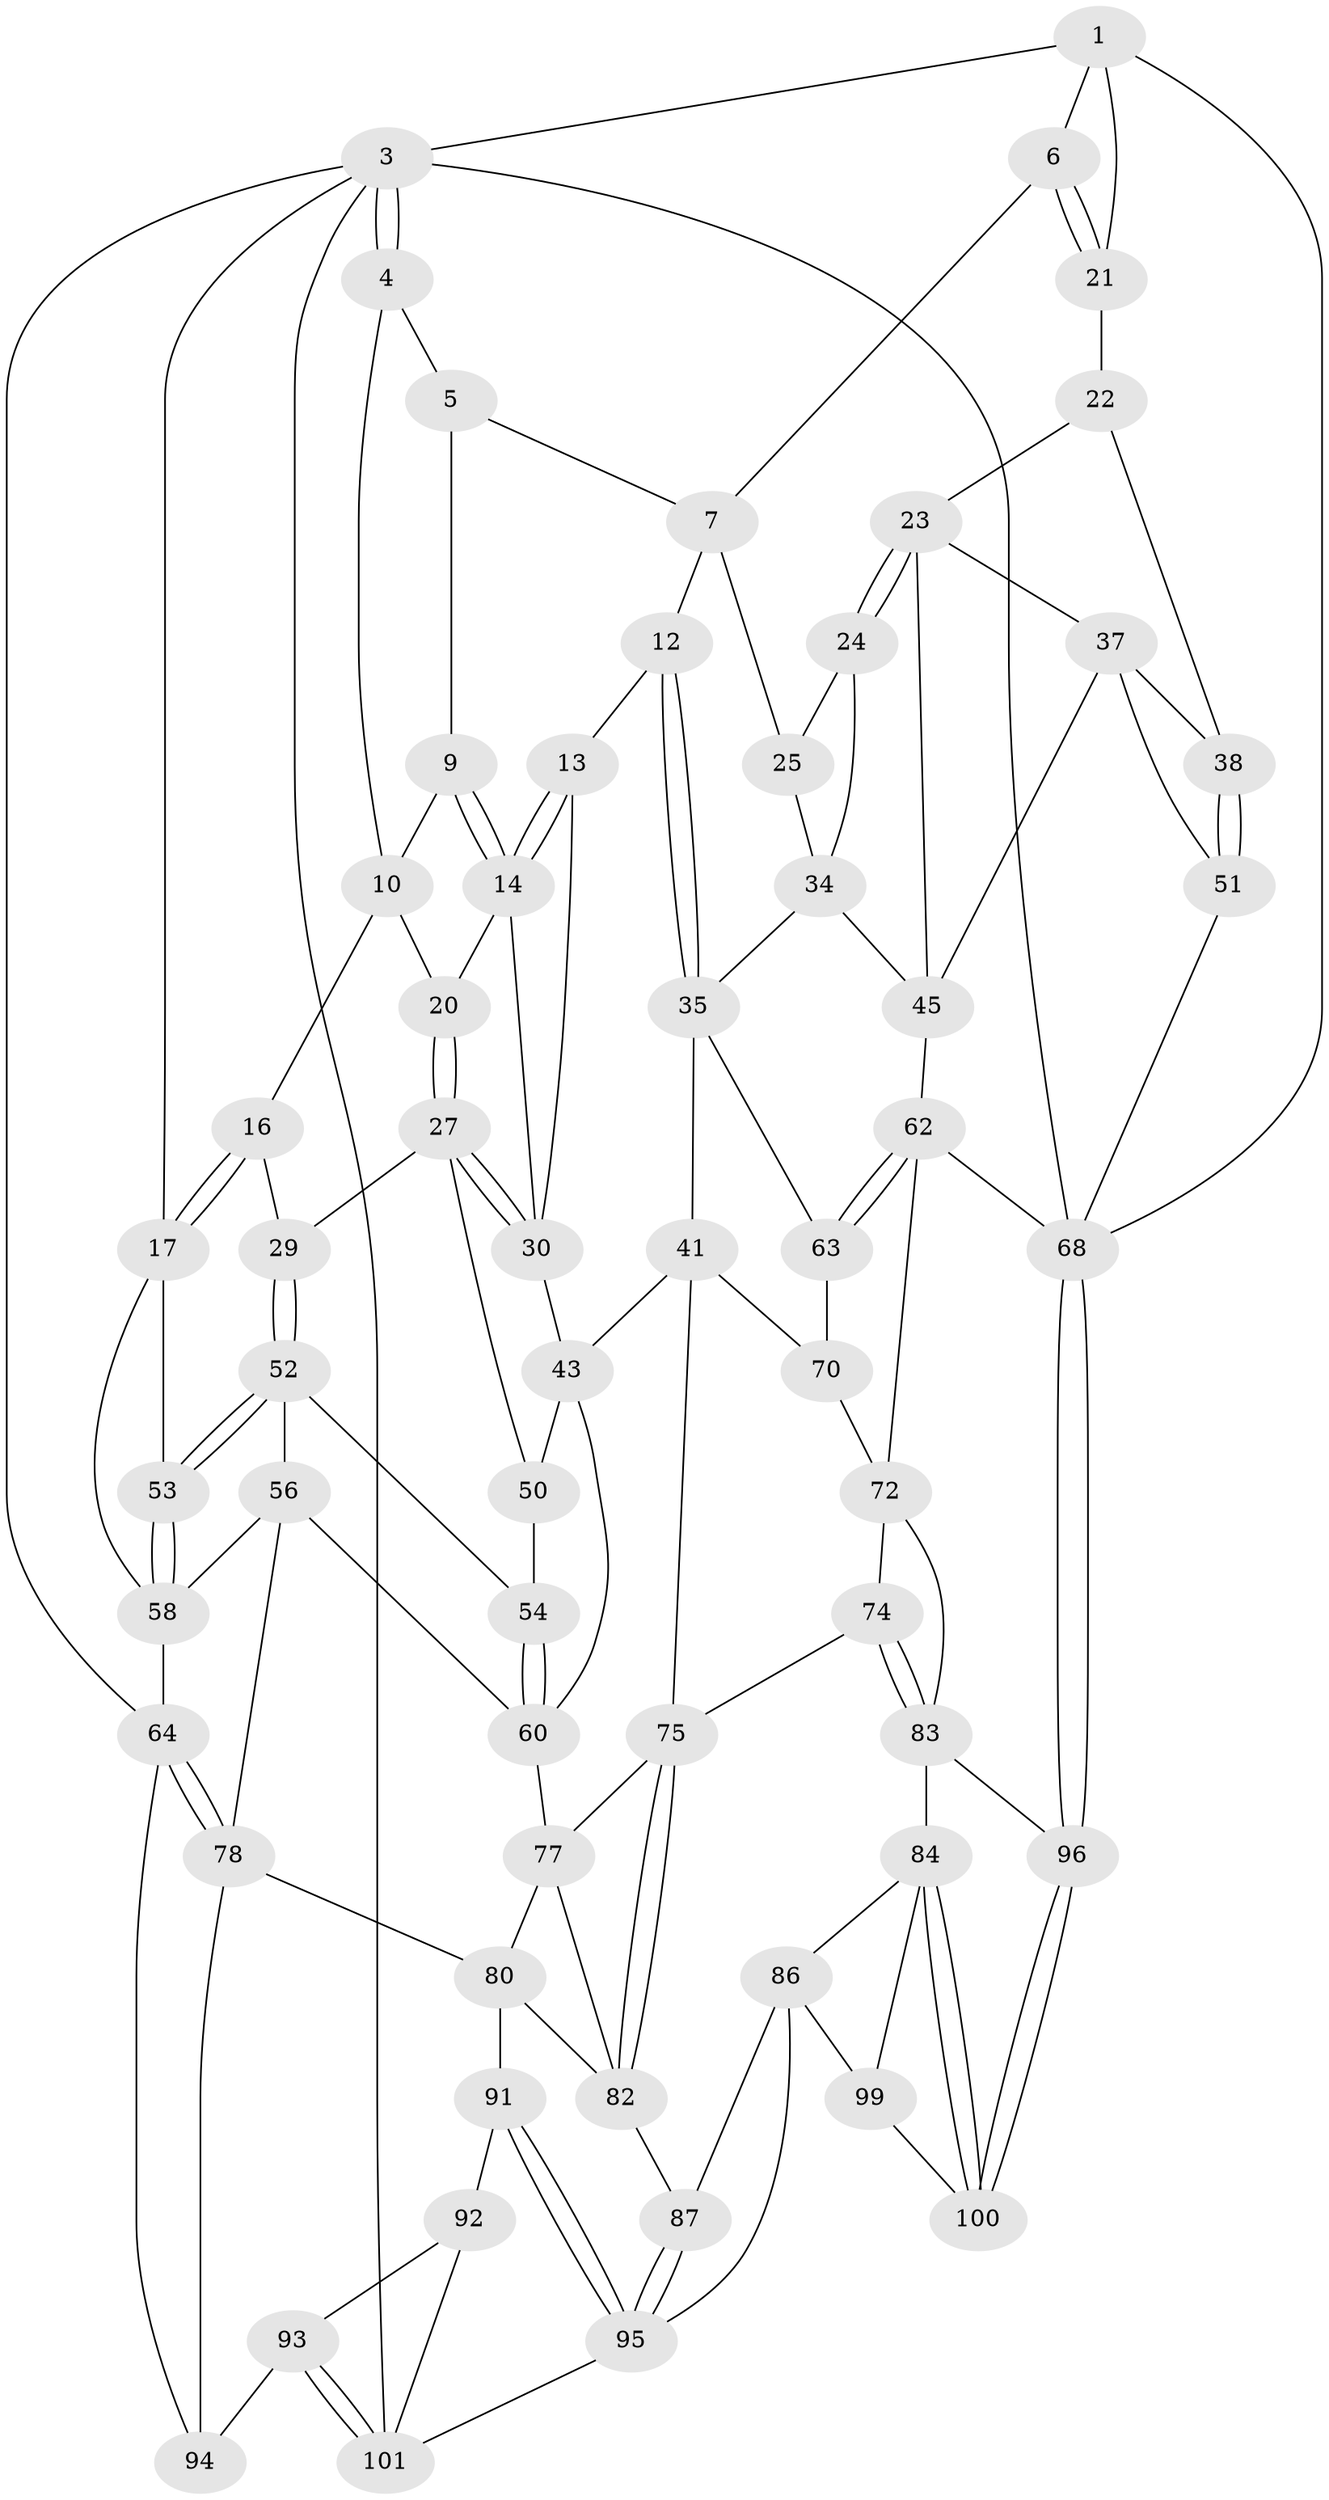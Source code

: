 // original degree distribution, {3: 0.0196078431372549, 6: 0.24509803921568626, 5: 0.47058823529411764, 4: 0.2647058823529412}
// Generated by graph-tools (version 1.1) at 2025/38/02/21/25 10:38:58]
// undirected, 62 vertices, 135 edges
graph export_dot {
graph [start="1"]
  node [color=gray90,style=filled];
  1 [pos="+1+0",super="+2"];
  3 [pos="+0+0",super="+66"];
  4 [pos="+0.2283669680802908+0"];
  5 [pos="+0.6321038759661828+0",super="+8"];
  6 [pos="+0.7802646326972372+0.182481670315591"];
  7 [pos="+0.7780475052233965+0.181264878797819",super="+11"];
  9 [pos="+0.5305341474795628+0.193200984448718"];
  10 [pos="+0.3307602296093509+0.13218088330882458",super="+15"];
  12 [pos="+0.5787008729751508+0.34044857051805166"];
  13 [pos="+0.5550414048735028+0.3283983092568782"];
  14 [pos="+0.5356457250027649+0.2843419573028762",super="+19"];
  16 [pos="+0.1810296373708791+0.31388318729011366"];
  17 [pos="+0+0.16964205591153872",super="+18"];
  20 [pos="+0.30614400634556926+0.2383238492089231"];
  21 [pos="+0.80402365394704+0.2032980208970299",super="+26"];
  22 [pos="+0.8164404965052356+0.22001772288261084",super="+32"];
  23 [pos="+0.8177939308462329+0.2772390474344178",super="+36"];
  24 [pos="+0.7790330257795798+0.33453032490855533",super="+47"];
  25 [pos="+0.5944198902890995+0.33686291063610785",super="+33"];
  27 [pos="+0.3090745277470862+0.40376013993763915",super="+28"];
  29 [pos="+0.1931519240929727+0.43166514054722066"];
  30 [pos="+0.418522733784932+0.41512050212142876",super="+31"];
  34 [pos="+0.6737220263839164+0.46525470834493743",super="+46"];
  35 [pos="+0.6228607862928229+0.4796595846765934",super="+40"];
  37 [pos="+0.9332162824525696+0.38005054746011485",super="+48"];
  38 [pos="+0.9924474571714277+0.39611575608862765",super="+39"];
  41 [pos="+0.47970764695514945+0.5792959111145702",super="+42"];
  43 [pos="+0.47322849954376917+0.5793990294965905",super="+44"];
  45 [pos="+0.8294668585494127+0.5531435981634686",super="+49"];
  50 [pos="+0.3385830482188886+0.49069078887889134"];
  51 [pos="+0.9163032985967955+0.5704418443857537",super="+67"];
  52 [pos="+0.18780462161109954+0.44609848889420495",super="+55"];
  53 [pos="+0.14545442175993803+0.4672866563457421"];
  54 [pos="+0.255978789906559+0.5160068888559373"];
  56 [pos="+0.1884688554061899+0.6502151500009302",super="+57"];
  58 [pos="+0.020779093463057036+0.5896665837614088",super="+59"];
  60 [pos="+0.26369187729097454+0.5840108471927813",super="+61"];
  62 [pos="+0.8386131717107951+0.5981861973411661",super="+71"];
  63 [pos="+0.7179074835856003+0.6236730784685416"];
  64 [pos="+0+0.7710558141925243",super="+65"];
  68 [pos="+1+1",super="+69"];
  70 [pos="+0.6918482629292882+0.6423176170052678"];
  72 [pos="+0.8016015027026141+0.8171755553412785",super="+73"];
  74 [pos="+0.6245734470129245+0.7589975223477251"];
  75 [pos="+0.47021854836502935+0.6944357164990091",super="+76"];
  77 [pos="+0.2268493297952984+0.6704934305138355",super="+79"];
  78 [pos="+0.12402525701920529+0.7811281764815906",super="+81"];
  80 [pos="+0.2745842037424429+0.7831880395447539",super="+90"];
  82 [pos="+0.45802154066411166+0.715246863179087",super="+88"];
  83 [pos="+0.6076132707701377+0.888501056560991",super="+89"];
  84 [pos="+0.605721060172155+0.8894164479869495",super="+85"];
  86 [pos="+0.5015186994827449+0.8737408897084712",super="+97"];
  87 [pos="+0.472969035002936+0.8574945768460648"];
  91 [pos="+0.3593535124984724+0.9394392334784993"];
  92 [pos="+0.2185578289984722+0.9059077001657657"];
  93 [pos="+0.2006479394938643+0.8912746438618285"];
  94 [pos="+0.19147191614313414+0.8638631582277299"];
  95 [pos="+0.3783058712642636+0.9586112557199047",super="+98"];
  96 [pos="+0.8751295039553274+1"];
  99 [pos="+0.5045379952904175+1"];
  100 [pos="+0.5336282752941158+1"];
  101 [pos="+0+1",super="+102"];
  1 -- 6;
  1 -- 3;
  1 -- 68;
  1 -- 21;
  3 -- 4;
  3 -- 4;
  3 -- 68;
  3 -- 101;
  3 -- 17;
  3 -- 64;
  4 -- 5;
  4 -- 10;
  5 -- 9;
  5 -- 7;
  6 -- 7;
  6 -- 21;
  6 -- 21;
  7 -- 25;
  7 -- 12;
  9 -- 10;
  9 -- 14;
  9 -- 14;
  10 -- 16;
  10 -- 20;
  12 -- 13;
  12 -- 35;
  12 -- 35;
  13 -- 14;
  13 -- 14;
  13 -- 30;
  14 -- 20;
  14 -- 30;
  16 -- 17;
  16 -- 17;
  16 -- 29;
  17 -- 53;
  17 -- 58;
  20 -- 27;
  20 -- 27;
  21 -- 22 [weight=2];
  22 -- 23;
  22 -- 38;
  23 -- 24;
  23 -- 24;
  23 -- 37;
  23 -- 45;
  24 -- 25 [weight=2];
  24 -- 34;
  25 -- 34;
  27 -- 30;
  27 -- 30;
  27 -- 50;
  27 -- 29;
  29 -- 52;
  29 -- 52;
  30 -- 43;
  34 -- 35;
  34 -- 45;
  35 -- 41;
  35 -- 63;
  37 -- 38;
  37 -- 51;
  37 -- 45;
  38 -- 51 [weight=2];
  38 -- 51;
  41 -- 70;
  41 -- 43;
  41 -- 75;
  43 -- 60;
  43 -- 50;
  45 -- 62;
  50 -- 54;
  51 -- 68;
  52 -- 53;
  52 -- 53;
  52 -- 56;
  52 -- 54;
  53 -- 58;
  53 -- 58;
  54 -- 60;
  54 -- 60;
  56 -- 60;
  56 -- 58;
  56 -- 78;
  58 -- 64;
  60 -- 77;
  62 -- 63;
  62 -- 63;
  62 -- 72;
  62 -- 68;
  63 -- 70;
  64 -- 78;
  64 -- 78;
  64 -- 94;
  68 -- 96;
  68 -- 96;
  70 -- 72;
  72 -- 83;
  72 -- 74;
  74 -- 75;
  74 -- 83;
  74 -- 83;
  75 -- 82;
  75 -- 82;
  75 -- 77;
  77 -- 80;
  77 -- 82;
  78 -- 80;
  78 -- 94;
  80 -- 91;
  80 -- 82;
  82 -- 87;
  83 -- 84;
  83 -- 96;
  84 -- 100;
  84 -- 100;
  84 -- 99;
  84 -- 86;
  86 -- 87;
  86 -- 99;
  86 -- 95;
  87 -- 95;
  87 -- 95;
  91 -- 92;
  91 -- 95;
  91 -- 95;
  92 -- 93;
  92 -- 101;
  93 -- 94;
  93 -- 101;
  93 -- 101;
  95 -- 101;
  96 -- 100;
  96 -- 100;
  99 -- 100;
}
